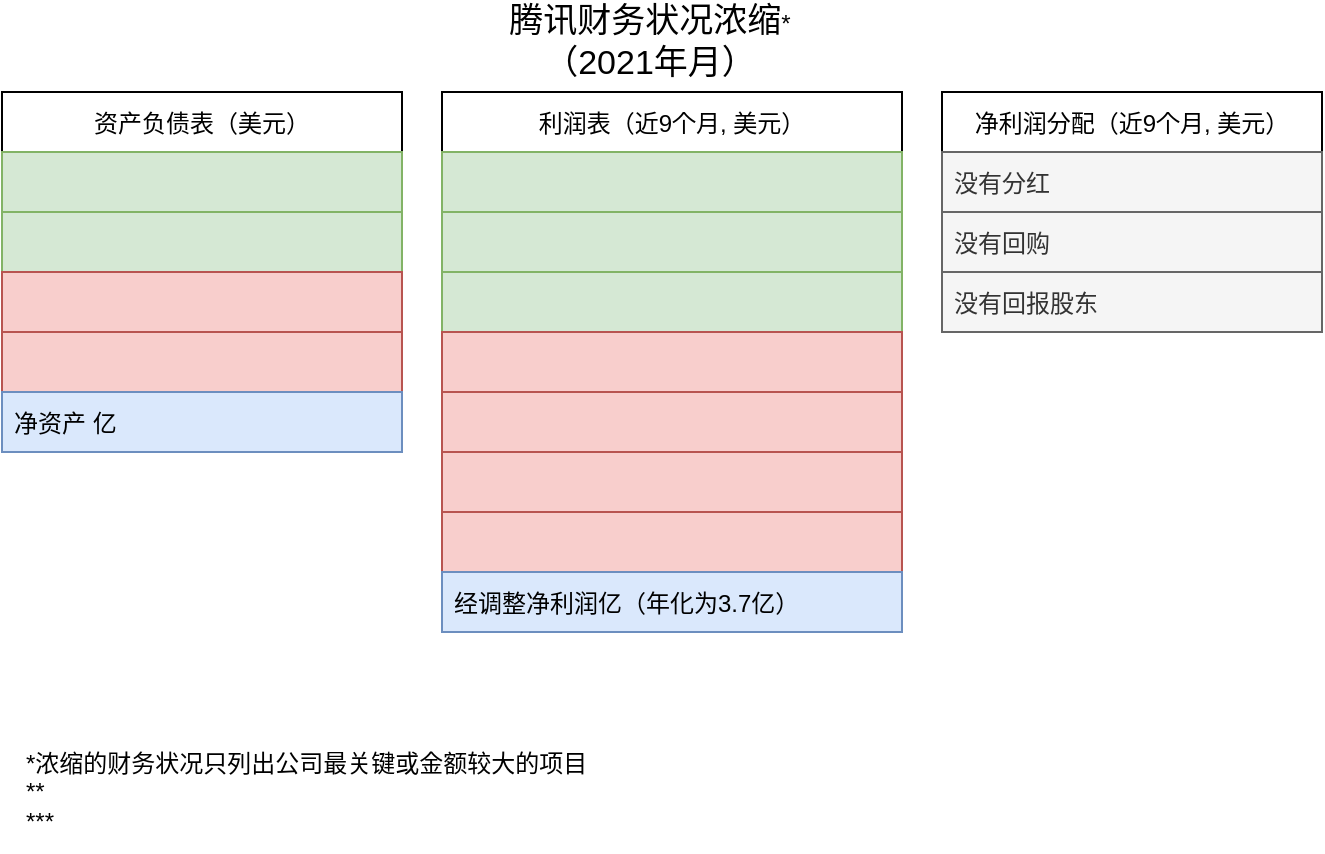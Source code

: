 <mxfile version="16.1.0" type="github"><diagram id="UfmZcZUgszk8OOR1oBgz" name="Page-1"><mxGraphModel dx="1426" dy="842" grid="1" gridSize="10" guides="1" tooltips="1" connect="1" arrows="1" fold="1" page="1" pageScale="1" pageWidth="827" pageHeight="1169" math="0" shadow="0"><root><mxCell id="0"/><mxCell id="1" parent="0"/><mxCell id="yg2f-OdLsY0NM2jIDbTP-1" value="资产负债表（美元）" style="swimlane;fontStyle=0;childLayout=stackLayout;horizontal=1;startSize=30;horizontalStack=0;resizeParent=1;resizeParentMax=0;resizeLast=0;collapsible=1;marginBottom=0;" parent="1" vertex="1"><mxGeometry x="50" y="350" width="200" height="180" as="geometry"><mxRectangle x="100" y="350" width="140" height="30" as="alternateBounds"/></mxGeometry></mxCell><mxCell id="yg2f-OdLsY0NM2jIDbTP-3" value="" style="text;strokeColor=#82b366;fillColor=#d5e8d4;align=left;verticalAlign=middle;spacingLeft=4;spacingRight=4;overflow=hidden;points=[[0,0.5],[1,0.5]];portConstraint=eastwest;rotatable=0;" parent="yg2f-OdLsY0NM2jIDbTP-1" vertex="1"><mxGeometry y="30" width="200" height="30" as="geometry"/></mxCell><mxCell id="2Ga6e5PTmOSNsQAfKh1p-1" value="" style="text;strokeColor=#82b366;fillColor=#d5e8d4;align=left;verticalAlign=middle;spacingLeft=4;spacingRight=4;overflow=hidden;points=[[0,0.5],[1,0.5]];portConstraint=eastwest;rotatable=0;" parent="yg2f-OdLsY0NM2jIDbTP-1" vertex="1"><mxGeometry y="60" width="200" height="30" as="geometry"/></mxCell><mxCell id="yg2f-OdLsY0NM2jIDbTP-9" value="" style="text;strokeColor=#b85450;fillColor=#f8cecc;align=left;verticalAlign=middle;spacingLeft=4;spacingRight=4;overflow=hidden;points=[[0,0.5],[1,0.5]];portConstraint=eastwest;rotatable=0;" parent="yg2f-OdLsY0NM2jIDbTP-1" vertex="1"><mxGeometry y="90" width="200" height="30" as="geometry"/></mxCell><mxCell id="yg2f-OdLsY0NM2jIDbTP-10" value="" style="text;strokeColor=#b85450;fillColor=#f8cecc;align=left;verticalAlign=middle;spacingLeft=4;spacingRight=4;overflow=hidden;points=[[0,0.5],[1,0.5]];portConstraint=eastwest;rotatable=0;" parent="yg2f-OdLsY0NM2jIDbTP-1" vertex="1"><mxGeometry y="120" width="200" height="30" as="geometry"/></mxCell><mxCell id="yg2f-OdLsY0NM2jIDbTP-29" value="净资产 亿" style="text;strokeColor=#6c8ebf;fillColor=#dae8fc;align=left;verticalAlign=middle;spacingLeft=4;spacingRight=4;overflow=hidden;points=[[0,0.5],[1,0.5]];portConstraint=eastwest;rotatable=0;" parent="yg2f-OdLsY0NM2jIDbTP-1" vertex="1"><mxGeometry y="150" width="200" height="30" as="geometry"/></mxCell><mxCell id="yg2f-OdLsY0NM2jIDbTP-5" value="利润表（近9个月, 美元）" style="swimlane;fontStyle=0;childLayout=stackLayout;horizontal=1;startSize=30;horizontalStack=0;resizeParent=1;resizeParentMax=0;resizeLast=0;collapsible=1;marginBottom=0;" parent="1" vertex="1"><mxGeometry x="270" y="350" width="230" height="270" as="geometry"/></mxCell><mxCell id="yg2f-OdLsY0NM2jIDbTP-6" value="" style="text;strokeColor=#82b366;fillColor=#d5e8d4;align=left;verticalAlign=middle;spacingLeft=4;spacingRight=4;overflow=hidden;points=[[0,0.5],[1,0.5]];portConstraint=eastwest;rotatable=0;" parent="yg2f-OdLsY0NM2jIDbTP-5" vertex="1"><mxGeometry y="30" width="230" height="30" as="geometry"/></mxCell><mxCell id="yg2f-OdLsY0NM2jIDbTP-7" value="" style="text;strokeColor=#82b366;fillColor=#d5e8d4;align=left;verticalAlign=middle;spacingLeft=4;spacingRight=4;overflow=hidden;points=[[0,0.5],[1,0.5]];portConstraint=eastwest;rotatable=0;" parent="yg2f-OdLsY0NM2jIDbTP-5" vertex="1"><mxGeometry y="60" width="230" height="30" as="geometry"/></mxCell><mxCell id="2Ga6e5PTmOSNsQAfKh1p-3" value="" style="text;strokeColor=#82b366;fillColor=#d5e8d4;align=left;verticalAlign=middle;spacingLeft=4;spacingRight=4;overflow=hidden;points=[[0,0.5],[1,0.5]];portConstraint=eastwest;rotatable=0;" parent="yg2f-OdLsY0NM2jIDbTP-5" vertex="1"><mxGeometry y="90" width="230" height="30" as="geometry"/></mxCell><mxCell id="yg2f-OdLsY0NM2jIDbTP-16" value="" style="text;strokeColor=#b85450;fillColor=#f8cecc;align=left;verticalAlign=middle;spacingLeft=4;spacingRight=4;overflow=hidden;points=[[0,0.5],[1,0.5]];portConstraint=eastwest;rotatable=0;" parent="yg2f-OdLsY0NM2jIDbTP-5" vertex="1"><mxGeometry y="120" width="230" height="30" as="geometry"/></mxCell><mxCell id="yg2f-OdLsY0NM2jIDbTP-17" value="" style="text;strokeColor=#b85450;fillColor=#f8cecc;align=left;verticalAlign=middle;spacingLeft=4;spacingRight=4;overflow=hidden;points=[[0,0.5],[1,0.5]];portConstraint=eastwest;rotatable=0;" parent="yg2f-OdLsY0NM2jIDbTP-5" vertex="1"><mxGeometry y="150" width="230" height="30" as="geometry"/></mxCell><mxCell id="2Ga6e5PTmOSNsQAfKh1p-4" value="" style="text;strokeColor=#b85450;fillColor=#f8cecc;align=left;verticalAlign=middle;spacingLeft=4;spacingRight=4;overflow=hidden;points=[[0,0.5],[1,0.5]];portConstraint=eastwest;rotatable=0;" parent="yg2f-OdLsY0NM2jIDbTP-5" vertex="1"><mxGeometry y="180" width="230" height="30" as="geometry"/></mxCell><mxCell id="yg2f-OdLsY0NM2jIDbTP-30" value="" style="text;strokeColor=#b85450;fillColor=#f8cecc;align=left;verticalAlign=middle;spacingLeft=4;spacingRight=4;overflow=hidden;points=[[0,0.5],[1,0.5]];portConstraint=eastwest;rotatable=0;" parent="yg2f-OdLsY0NM2jIDbTP-5" vertex="1"><mxGeometry y="210" width="230" height="30" as="geometry"/></mxCell><mxCell id="yg2f-OdLsY0NM2jIDbTP-28" value="经调整净利润亿（年化为3.7亿）" style="text;strokeColor=#6c8ebf;fillColor=#dae8fc;align=left;verticalAlign=middle;spacingLeft=4;spacingRight=4;overflow=hidden;points=[[0,0.5],[1,0.5]];portConstraint=eastwest;rotatable=0;" parent="yg2f-OdLsY0NM2jIDbTP-5" vertex="1"><mxGeometry y="240" width="230" height="30" as="geometry"/></mxCell><mxCell id="yg2f-OdLsY0NM2jIDbTP-32" value="腾讯财务状况浓缩&lt;span style=&quot;font-size: 12px ; text-align: left&quot;&gt;*&lt;/span&gt;&lt;br&gt;（2021年月）" style="text;html=1;strokeColor=none;fillColor=none;align=center;verticalAlign=middle;whiteSpace=wrap;rounded=0;fontSize=17;" parent="1" vertex="1"><mxGeometry x="240" y="310" width="268" height="30" as="geometry"/></mxCell><mxCell id="_scnfwicN0OqMZllfAQ0-4" value="&lt;span&gt;*浓缩的财务状况只列出公司最关键或金额较大的项目&lt;/span&gt;&lt;span&gt;&lt;br&gt;*&lt;/span&gt;&lt;span&gt;*&lt;/span&gt;&lt;span&gt;&lt;br&gt;&lt;/span&gt;&lt;span&gt;***&lt;/span&gt;&lt;span&gt;&lt;br&gt;&lt;/span&gt;" style="text;html=1;strokeColor=none;fillColor=none;align=left;verticalAlign=middle;whiteSpace=wrap;rounded=0;" parent="1" vertex="1"><mxGeometry x="60" y="670" width="370" height="60" as="geometry"/></mxCell><mxCell id="_scnfwicN0OqMZllfAQ0-8" value="净利润分配（近9个月, 美元）" style="swimlane;fontStyle=0;childLayout=stackLayout;horizontal=1;startSize=30;horizontalStack=0;resizeParent=1;resizeParentMax=0;resizeLast=0;collapsible=1;marginBottom=0;labelBackgroundColor=none;align=center;" parent="1" vertex="1"><mxGeometry x="520" y="350" width="190" height="120" as="geometry"/></mxCell><mxCell id="_scnfwicN0OqMZllfAQ0-10" value="没有分红" style="text;strokeColor=#666666;fillColor=#f5f5f5;align=left;verticalAlign=middle;spacingLeft=4;spacingRight=4;overflow=hidden;points=[[0,0.5],[1,0.5]];portConstraint=eastwest;rotatable=0;labelBackgroundColor=none;fontColor=#333333;" parent="_scnfwicN0OqMZllfAQ0-8" vertex="1"><mxGeometry y="30" width="190" height="30" as="geometry"/></mxCell><mxCell id="_scnfwicN0OqMZllfAQ0-11" value="没有回购" style="text;strokeColor=#666666;fillColor=#f5f5f5;align=left;verticalAlign=middle;spacingLeft=4;spacingRight=4;overflow=hidden;points=[[0,0.5],[1,0.5]];portConstraint=eastwest;rotatable=0;labelBackgroundColor=none;fontColor=#333333;" parent="_scnfwicN0OqMZllfAQ0-8" vertex="1"><mxGeometry y="60" width="190" height="30" as="geometry"/></mxCell><mxCell id="_scnfwicN0OqMZllfAQ0-12" value="没有回报股东" style="text;strokeColor=#666666;fillColor=#f5f5f5;align=left;verticalAlign=middle;spacingLeft=4;spacingRight=4;overflow=hidden;points=[[0,0.5],[1,0.5]];portConstraint=eastwest;rotatable=0;labelBackgroundColor=none;fontColor=#333333;" parent="_scnfwicN0OqMZllfAQ0-8" vertex="1"><mxGeometry y="90" width="190" height="30" as="geometry"/></mxCell></root></mxGraphModel></diagram></mxfile>